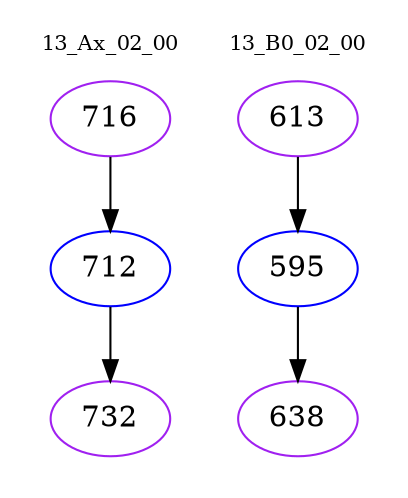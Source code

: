 digraph{
subgraph cluster_0 {
color = white
label = "13_Ax_02_00";
fontsize=10;
T0_716 [label="716", color="purple"]
T0_716 -> T0_712 [color="black"]
T0_712 [label="712", color="blue"]
T0_712 -> T0_732 [color="black"]
T0_732 [label="732", color="purple"]
}
subgraph cluster_1 {
color = white
label = "13_B0_02_00";
fontsize=10;
T1_613 [label="613", color="purple"]
T1_613 -> T1_595 [color="black"]
T1_595 [label="595", color="blue"]
T1_595 -> T1_638 [color="black"]
T1_638 [label="638", color="purple"]
}
}
